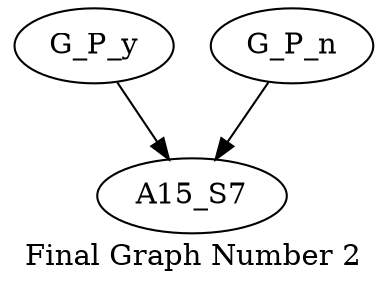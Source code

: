 digraph{
	node [ ]
	edge [ ]
	G_P_y [ ]
	G_P_n [ ]
	G_P_y -> A15_S7 [ ]
	G_P_n -> A15_S7 [ ]
	label = "Final Graph Number 2"
}
